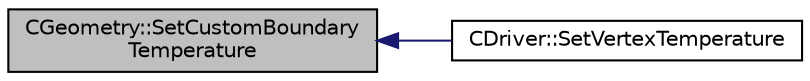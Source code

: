 digraph "CGeometry::SetCustomBoundaryTemperature"
{
  edge [fontname="Helvetica",fontsize="10",labelfontname="Helvetica",labelfontsize="10"];
  node [fontname="Helvetica",fontsize="10",shape=record];
  rankdir="LR";
  Node2656 [label="CGeometry::SetCustomBoundary\lTemperature",height=0.2,width=0.4,color="black", fillcolor="grey75", style="filled", fontcolor="black"];
  Node2656 -> Node2657 [dir="back",color="midnightblue",fontsize="10",style="solid",fontname="Helvetica"];
  Node2657 [label="CDriver::SetVertexTemperature",height=0.2,width=0.4,color="black", fillcolor="white", style="filled",URL="$class_c_driver.html#a68ffb76456c89a3ae2d49073b6023ce2",tooltip="Set the temperature of a vertex on a specified marker. "];
}
